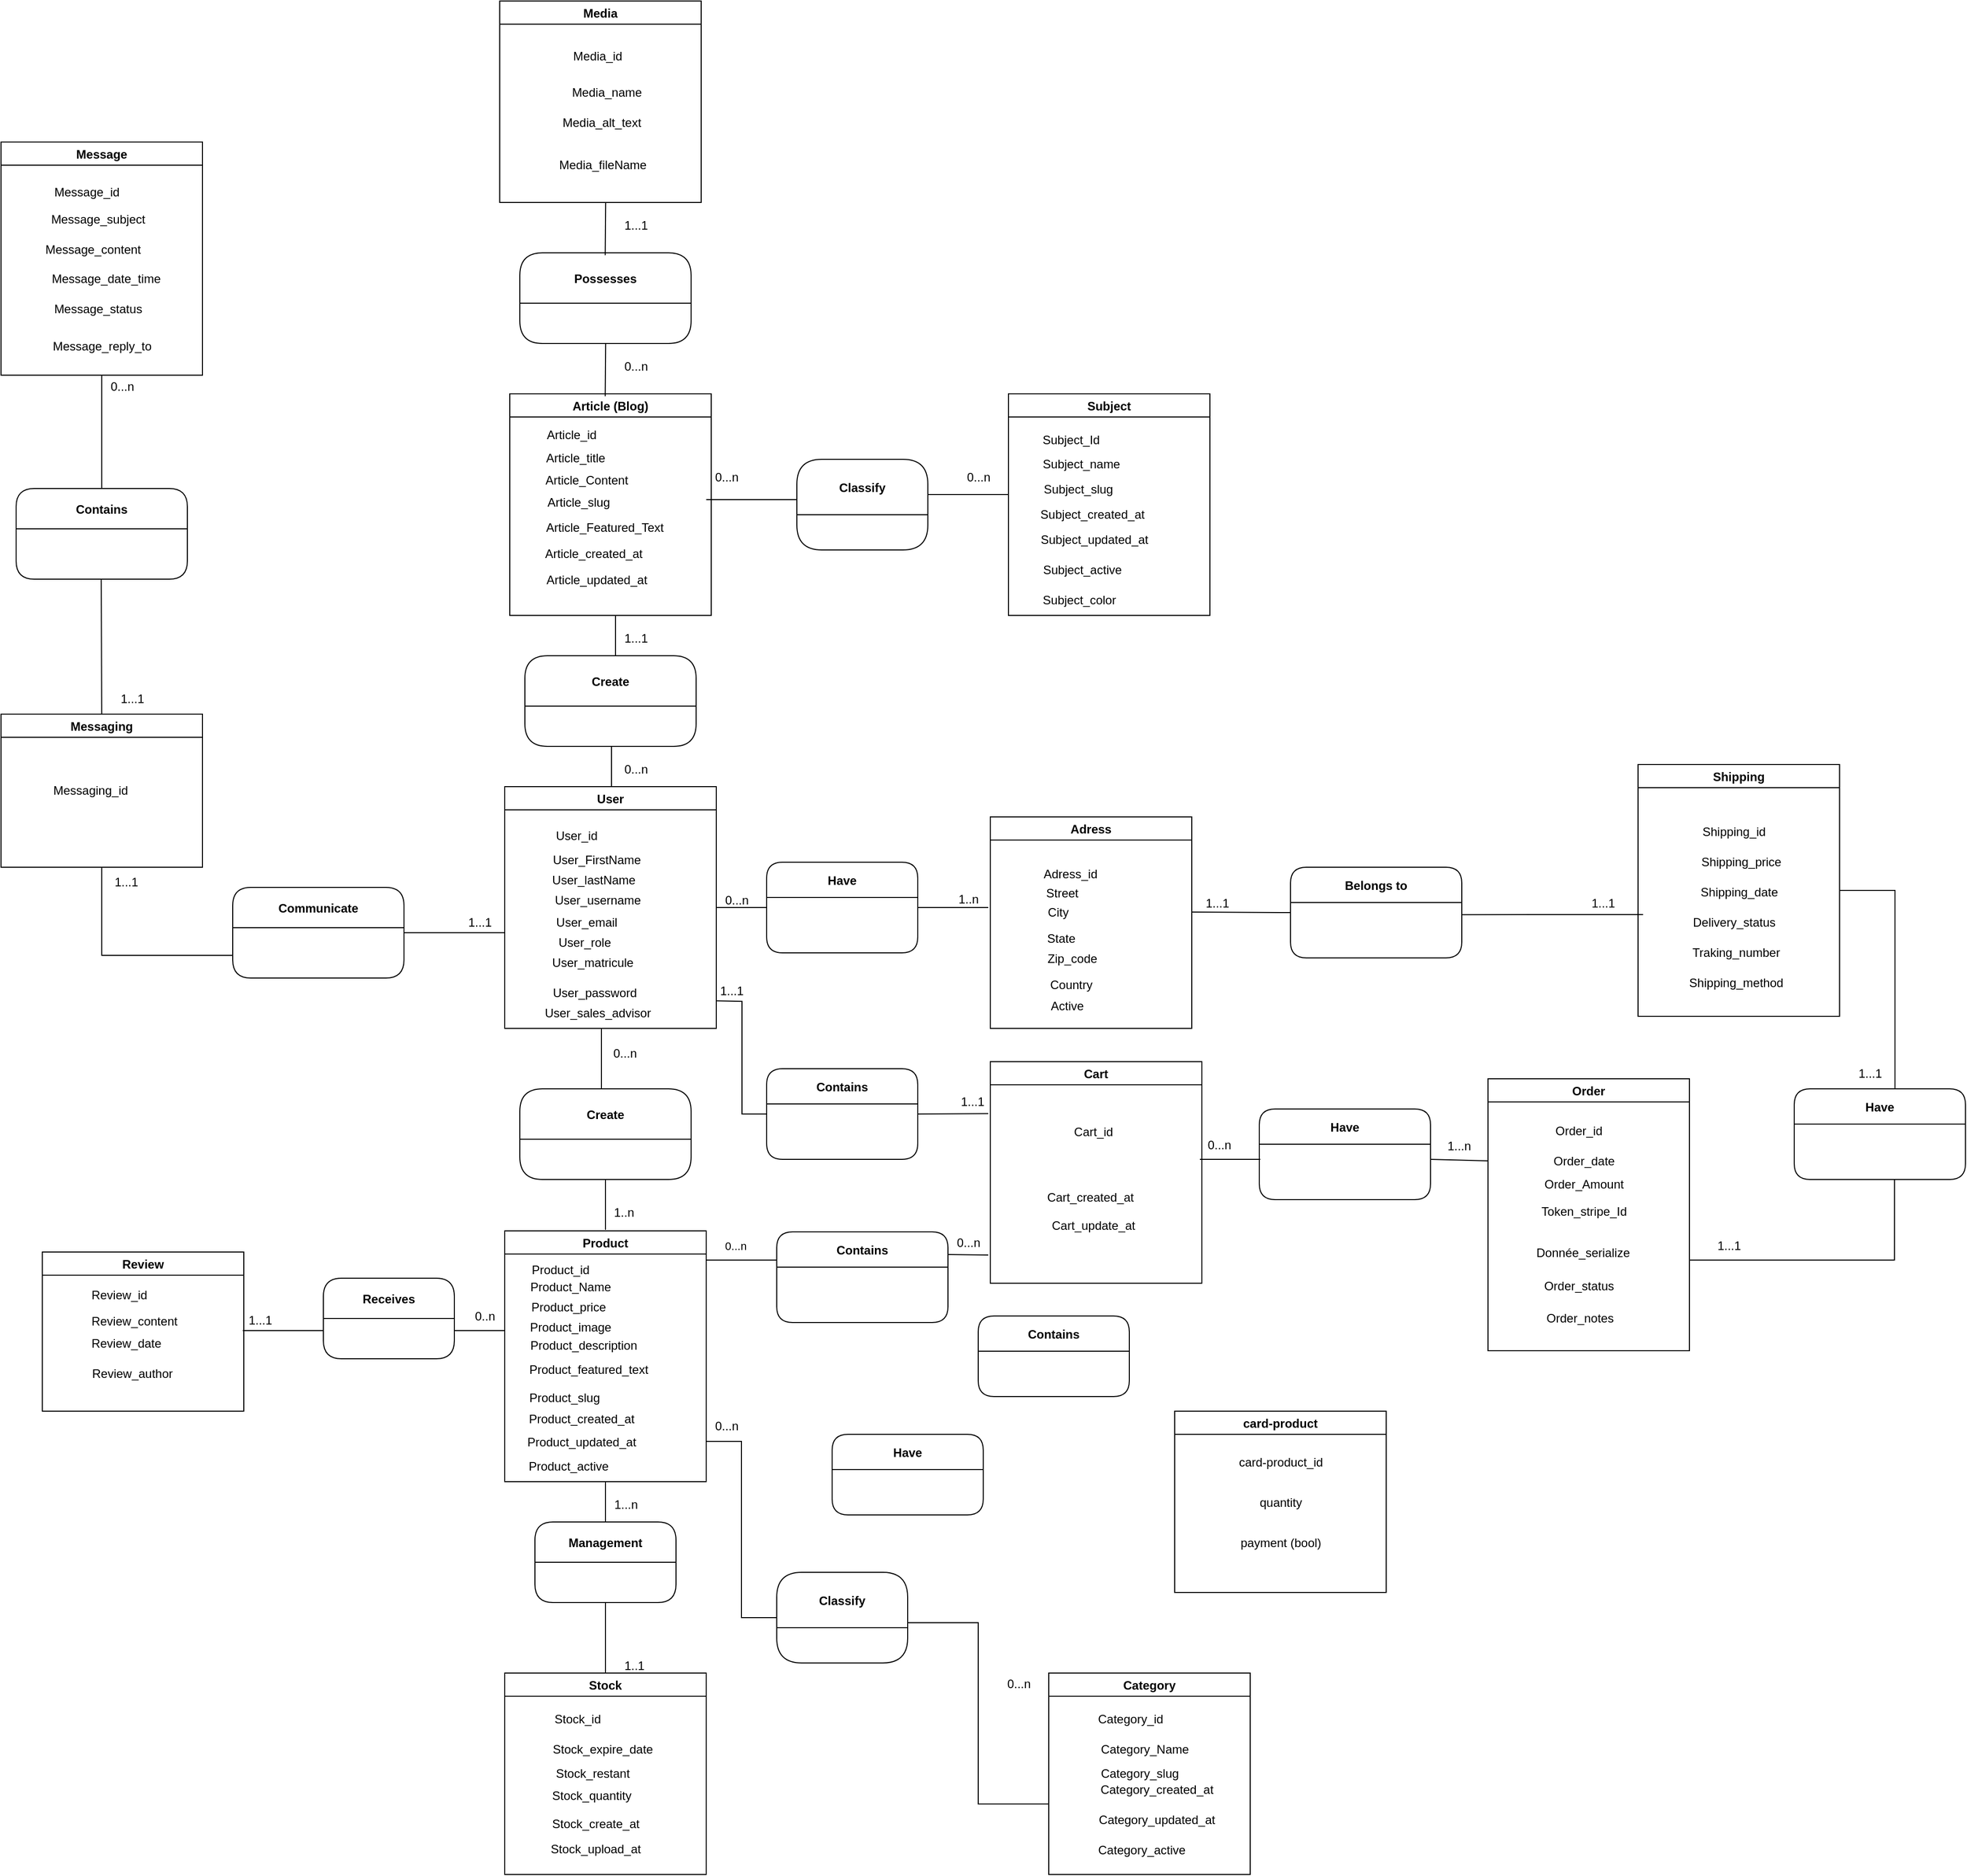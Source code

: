 <mxfile version="24.2.1" type="github">
  <diagram id="-cj11i8ElzjxEUUUS1FS" name="Page-1">
    <mxGraphModel dx="2250" dy="2009" grid="1" gridSize="10" guides="1" tooltips="1" connect="1" arrows="1" fold="1" page="1" pageScale="1" pageWidth="850" pageHeight="1100" math="0" shadow="0">
      <root>
        <mxCell id="0" />
        <mxCell id="1" parent="0" />
        <mxCell id="e08KyJqX-MXGUBv71Hv4-2" value="Product" style="swimlane;" parent="1" vertex="1">
          <mxGeometry x="100" y="161" width="200" height="249" as="geometry" />
        </mxCell>
        <mxCell id="e08KyJqX-MXGUBv71Hv4-11" value="Product_id" style="text;html=1;align=center;verticalAlign=middle;resizable=0;points=[];autosize=1;strokeColor=none;fillColor=none;" parent="e08KyJqX-MXGUBv71Hv4-2" vertex="1">
          <mxGeometry x="15" y="24" width="80" height="30" as="geometry" />
        </mxCell>
        <mxCell id="e08KyJqX-MXGUBv71Hv4-12" value="Product_Name" style="text;html=1;align=center;verticalAlign=middle;resizable=0;points=[];autosize=1;strokeColor=none;fillColor=none;" parent="e08KyJqX-MXGUBv71Hv4-2" vertex="1">
          <mxGeometry x="15" y="41" width="100" height="30" as="geometry" />
        </mxCell>
        <mxCell id="e08KyJqX-MXGUBv71Hv4-13" value="Product_slug" style="text;html=1;align=center;verticalAlign=middle;resizable=0;points=[];autosize=1;strokeColor=none;fillColor=none;" parent="e08KyJqX-MXGUBv71Hv4-2" vertex="1">
          <mxGeometry x="14" y="151" width="90" height="30" as="geometry" />
        </mxCell>
        <mxCell id="e08KyJqX-MXGUBv71Hv4-15" value="Product_description" style="text;html=1;align=center;verticalAlign=middle;resizable=0;points=[];autosize=1;strokeColor=none;fillColor=none;" parent="e08KyJqX-MXGUBv71Hv4-2" vertex="1">
          <mxGeometry x="13" y="99" width="130" height="30" as="geometry" />
        </mxCell>
        <mxCell id="cWcVKITDj5nMCINKGUTs-30" value="Product_active" style="text;html=1;align=center;verticalAlign=middle;resizable=0;points=[];autosize=1;strokeColor=none;fillColor=none;" parent="e08KyJqX-MXGUBv71Hv4-2" vertex="1">
          <mxGeometry x="13" y="219" width="100" height="30" as="geometry" />
        </mxCell>
        <mxCell id="cWcVKITDj5nMCINKGUTs-28" value="Product_image" style="text;html=1;align=center;verticalAlign=middle;resizable=0;points=[];autosize=1;strokeColor=none;fillColor=none;" parent="e08KyJqX-MXGUBv71Hv4-2" vertex="1">
          <mxGeometry x="15" y="81" width="100" height="30" as="geometry" />
        </mxCell>
        <mxCell id="e08KyJqX-MXGUBv71Hv4-3" value="Category" style="swimlane;" parent="1" vertex="1">
          <mxGeometry x="640" y="600" width="200" height="200" as="geometry">
            <mxRectangle x="600" y="160" width="80" height="23" as="alternateBounds" />
          </mxGeometry>
        </mxCell>
        <mxCell id="e08KyJqX-MXGUBv71Hv4-8" value="Category_id" style="text;html=1;align=left;verticalAlign=middle;resizable=0;points=[];autosize=1;strokeColor=none;fillColor=none;" parent="e08KyJqX-MXGUBv71Hv4-3" vertex="1">
          <mxGeometry x="47" y="31" width="90" height="30" as="geometry" />
        </mxCell>
        <mxCell id="e08KyJqX-MXGUBv71Hv4-10" value="Category_Name" style="text;html=1;align=center;verticalAlign=middle;resizable=0;points=[];autosize=1;strokeColor=none;fillColor=none;" parent="e08KyJqX-MXGUBv71Hv4-3" vertex="1">
          <mxGeometry x="40" y="61" width="110" height="30" as="geometry" />
        </mxCell>
        <mxCell id="cWcVKITDj5nMCINKGUTs-20" value="Category_active" style="text;html=1;align=center;verticalAlign=middle;resizable=0;points=[];autosize=1;strokeColor=none;fillColor=none;" parent="e08KyJqX-MXGUBv71Hv4-3" vertex="1">
          <mxGeometry x="37" y="161" width="110" height="30" as="geometry" />
        </mxCell>
        <mxCell id="e08KyJqX-MXGUBv71Hv4-21" value="Category_slug" style="text;html=1;align=center;verticalAlign=middle;resizable=0;points=[];autosize=1;strokeColor=none;fillColor=none;" parent="e08KyJqX-MXGUBv71Hv4-3" vertex="1">
          <mxGeometry x="40" y="85" width="100" height="30" as="geometry" />
        </mxCell>
        <mxCell id="cWcVKITDj5nMCINKGUTs-19" value="Category_updated_at" style="text;html=1;align=center;verticalAlign=middle;resizable=0;points=[];autosize=1;strokeColor=none;fillColor=none;" parent="e08KyJqX-MXGUBv71Hv4-3" vertex="1">
          <mxGeometry x="37" y="131" width="140" height="30" as="geometry" />
        </mxCell>
        <mxCell id="e08KyJqX-MXGUBv71Hv4-19" value="Category_created_at" style="text;html=1;align=center;verticalAlign=middle;resizable=0;points=[];autosize=1;strokeColor=none;fillColor=none;" parent="e08KyJqX-MXGUBv71Hv4-3" vertex="1">
          <mxGeometry x="37" y="101" width="140" height="30" as="geometry" />
        </mxCell>
        <mxCell id="e08KyJqX-MXGUBv71Hv4-4" value="Classify" style="swimlane;gradientColor=none;rounded=1;startSize=55;" parent="1" vertex="1">
          <mxGeometry x="370" y="500" width="130" height="90" as="geometry" />
        </mxCell>
        <mxCell id="e08KyJqX-MXGUBv71Hv4-5" value="" style="endArrow=none;html=1;rounded=0;exitX=1;exitY=0.5;exitDx=0;exitDy=0;edgeStyle=orthogonalEdgeStyle;" parent="1" edge="1">
          <mxGeometry width="50" height="50" relative="1" as="geometry">
            <mxPoint x="500" y="550" as="sourcePoint" />
            <mxPoint x="640" y="740" as="targetPoint" />
            <Array as="points">
              <mxPoint x="570" y="550" />
              <mxPoint x="570" y="730" />
              <mxPoint x="640" y="730" />
            </Array>
          </mxGeometry>
        </mxCell>
        <mxCell id="e08KyJqX-MXGUBv71Hv4-14" value="" style="endArrow=none;html=1;rounded=0;entryX=0;entryY=0.5;entryDx=0;entryDy=0;edgeStyle=orthogonalEdgeStyle;" parent="1" target="e08KyJqX-MXGUBv71Hv4-4" edge="1">
          <mxGeometry width="50" height="50" relative="1" as="geometry">
            <mxPoint x="300" y="260" as="sourcePoint" />
            <mxPoint x="380" y="250" as="targetPoint" />
            <Array as="points">
              <mxPoint x="300" y="370" />
              <mxPoint x="335" y="370" />
              <mxPoint x="335" y="545" />
            </Array>
          </mxGeometry>
        </mxCell>
        <mxCell id="e08KyJqX-MXGUBv71Hv4-20" value="Product_created_at" style="text;html=1;align=center;verticalAlign=middle;resizable=0;points=[];autosize=1;strokeColor=none;fillColor=none;" parent="1" vertex="1">
          <mxGeometry x="111" y="333" width="130" height="30" as="geometry" />
        </mxCell>
        <mxCell id="e08KyJqX-MXGUBv71Hv4-22" value="Stock" style="swimlane;rounded=0;gradientColor=none;" parent="1" vertex="1">
          <mxGeometry x="100" y="600" width="200" height="200" as="geometry" />
        </mxCell>
        <mxCell id="e08KyJqX-MXGUBv71Hv4-33" value="Stock_quantity" style="text;html=1;align=center;verticalAlign=middle;resizable=0;points=[];autosize=1;strokeColor=none;fillColor=none;" parent="e08KyJqX-MXGUBv71Hv4-22" vertex="1">
          <mxGeometry x="36" y="107" width="100" height="30" as="geometry" />
        </mxCell>
        <mxCell id="e08KyJqX-MXGUBv71Hv4-34" value="Stock_expire_date" style="text;html=1;align=center;verticalAlign=middle;resizable=0;points=[];autosize=1;strokeColor=none;fillColor=none;" parent="e08KyJqX-MXGUBv71Hv4-22" vertex="1">
          <mxGeometry x="37" y="61" width="120" height="30" as="geometry" />
        </mxCell>
        <mxCell id="e08KyJqX-MXGUBv71Hv4-31" value="Stock_upload_at" style="text;html=1;align=center;verticalAlign=middle;resizable=0;points=[];autosize=1;strokeColor=none;fillColor=none;" parent="e08KyJqX-MXGUBv71Hv4-22" vertex="1">
          <mxGeometry x="35" y="160" width="110" height="30" as="geometry" />
        </mxCell>
        <mxCell id="e08KyJqX-MXGUBv71Hv4-30" value="Stock_id" style="text;html=1;align=center;verticalAlign=middle;resizable=0;points=[];autosize=1;strokeColor=none;fillColor=none;" parent="e08KyJqX-MXGUBv71Hv4-22" vertex="1">
          <mxGeometry x="37" y="31" width="70" height="30" as="geometry" />
        </mxCell>
        <mxCell id="e08KyJqX-MXGUBv71Hv4-23" value="" style="endArrow=none;html=1;rounded=0;entryX=0.5;entryY=1;entryDx=0;entryDy=0;" parent="1" target="e08KyJqX-MXGUBv71Hv4-2" edge="1">
          <mxGeometry width="50" height="50" relative="1" as="geometry">
            <mxPoint x="200" y="450" as="sourcePoint" />
            <mxPoint x="190" y="360" as="targetPoint" />
          </mxGeometry>
        </mxCell>
        <mxCell id="e08KyJqX-MXGUBv71Hv4-24" value="User" style="swimlane;rounded=0;gradientColor=none;" parent="1" vertex="1">
          <mxGeometry x="100" y="-280" width="210" height="240" as="geometry" />
        </mxCell>
        <mxCell id="e08KyJqX-MXGUBv71Hv4-28" value="User_email" style="text;html=1;align=center;verticalAlign=middle;resizable=0;points=[];autosize=1;strokeColor=none;fillColor=none;" parent="e08KyJqX-MXGUBv71Hv4-24" vertex="1">
          <mxGeometry x="41" y="120" width="80" height="30" as="geometry" />
        </mxCell>
        <mxCell id="e08KyJqX-MXGUBv71Hv4-29" value="User_role" style="text;html=1;align=center;verticalAlign=middle;resizable=0;points=[];autosize=1;strokeColor=none;fillColor=none;" parent="e08KyJqX-MXGUBv71Hv4-24" vertex="1">
          <mxGeometry x="39" y="140" width="80" height="30" as="geometry" />
        </mxCell>
        <mxCell id="e08KyJqX-MXGUBv71Hv4-27" value="User_FirstName" style="text;html=1;align=center;verticalAlign=middle;resizable=0;points=[];autosize=1;strokeColor=none;fillColor=none;" parent="e08KyJqX-MXGUBv71Hv4-24" vertex="1">
          <mxGeometry x="36" y="58" width="110" height="30" as="geometry" />
        </mxCell>
        <mxCell id="e08KyJqX-MXGUBv71Hv4-26" value="User_id" style="text;html=1;align=center;verticalAlign=middle;resizable=0;points=[];autosize=1;strokeColor=none;fillColor=none;" parent="e08KyJqX-MXGUBv71Hv4-24" vertex="1">
          <mxGeometry x="41" y="34" width="60" height="30" as="geometry" />
        </mxCell>
        <mxCell id="cWcVKITDj5nMCINKGUTs-21" value="User_matricule" style="text;html=1;align=center;verticalAlign=middle;resizable=0;points=[];autosize=1;strokeColor=none;fillColor=none;" parent="e08KyJqX-MXGUBv71Hv4-24" vertex="1">
          <mxGeometry x="37" y="160" width="100" height="30" as="geometry" />
        </mxCell>
        <mxCell id="cWcVKITDj5nMCINKGUTs-22" value="User_username" style="text;html=1;align=center;verticalAlign=middle;resizable=0;points=[];autosize=1;strokeColor=none;fillColor=none;" parent="e08KyJqX-MXGUBv71Hv4-24" vertex="1">
          <mxGeometry x="37" y="98" width="110" height="30" as="geometry" />
        </mxCell>
        <mxCell id="cWcVKITDj5nMCINKGUTs-26" value="User_sales_advisor" style="text;html=1;align=center;verticalAlign=middle;resizable=0;points=[];autosize=1;strokeColor=none;fillColor=none;" parent="e08KyJqX-MXGUBv71Hv4-24" vertex="1">
          <mxGeometry x="27" y="210" width="130" height="30" as="geometry" />
        </mxCell>
        <mxCell id="cWcVKITDj5nMCINKGUTs-25" value="User_password" style="text;html=1;align=center;verticalAlign=middle;resizable=0;points=[];autosize=1;strokeColor=none;fillColor=none;" parent="e08KyJqX-MXGUBv71Hv4-24" vertex="1">
          <mxGeometry x="34" y="190" width="110" height="30" as="geometry" />
        </mxCell>
        <mxCell id="GM8AkQ-hyVVTdRa5YC7t-1" value="User_lastName" style="text;html=1;align=center;verticalAlign=middle;resizable=0;points=[];autosize=1;strokeColor=none;fillColor=none;" parent="e08KyJqX-MXGUBv71Hv4-24" vertex="1">
          <mxGeometry x="33" y="78" width="110" height="30" as="geometry" />
        </mxCell>
        <mxCell id="e08KyJqX-MXGUBv71Hv4-25" value="" style="endArrow=none;html=1;rounded=0;" parent="1" edge="1">
          <mxGeometry width="50" height="50" relative="1" as="geometry">
            <mxPoint x="200" y="160" as="sourcePoint" />
            <mxPoint x="200" y="110" as="targetPoint" />
          </mxGeometry>
        </mxCell>
        <mxCell id="e08KyJqX-MXGUBv71Hv4-32" value="Product_updated_at" style="text;html=1;align=center;verticalAlign=middle;resizable=0;points=[];autosize=1;strokeColor=none;fillColor=none;" parent="1" vertex="1">
          <mxGeometry x="111" y="356" width="130" height="30" as="geometry" />
        </mxCell>
        <mxCell id="e08KyJqX-MXGUBv71Hv4-35" value="Create" style="swimlane;gradientColor=none;rounded=1;startSize=50;" parent="1" vertex="1">
          <mxGeometry x="115" y="20" width="170" height="90" as="geometry" />
        </mxCell>
        <mxCell id="e08KyJqX-MXGUBv71Hv4-36" value="" style="endArrow=none;html=1;rounded=0;" parent="1" edge="1">
          <mxGeometry width="50" height="50" relative="1" as="geometry">
            <mxPoint x="196" y="20" as="sourcePoint" />
            <mxPoint x="196" y="-40" as="targetPoint" />
          </mxGeometry>
        </mxCell>
        <mxCell id="e08KyJqX-MXGUBv71Hv4-37" value="Cart" style="swimlane;rounded=0;gradientColor=none;" parent="1" vertex="1">
          <mxGeometry x="582" y="-7" width="210" height="220" as="geometry" />
        </mxCell>
        <mxCell id="e08KyJqX-MXGUBv71Hv4-41" value="Cart_id" style="text;html=1;align=center;verticalAlign=middle;resizable=0;points=[];autosize=1;strokeColor=none;fillColor=none;" parent="e08KyJqX-MXGUBv71Hv4-37" vertex="1">
          <mxGeometry x="72" y="55" width="60" height="30" as="geometry" />
        </mxCell>
        <mxCell id="cWcVKITDj5nMCINKGUTs-109" value="Cart_created_at" style="text;html=1;align=center;verticalAlign=middle;resizable=0;points=[];autosize=1;strokeColor=none;fillColor=none;" parent="e08KyJqX-MXGUBv71Hv4-37" vertex="1">
          <mxGeometry x="44" y="120" width="110" height="30" as="geometry" />
        </mxCell>
        <mxCell id="cWcVKITDj5nMCINKGUTs-110" value="Cart_update_at" style="text;html=1;align=center;verticalAlign=middle;resizable=0;points=[];autosize=1;strokeColor=none;fillColor=none;" parent="e08KyJqX-MXGUBv71Hv4-37" vertex="1">
          <mxGeometry x="47" y="148" width="110" height="30" as="geometry" />
        </mxCell>
        <mxCell id="e08KyJqX-MXGUBv71Hv4-42" value="Have" style="swimlane;gradientColor=none;rounded=1;startSize=35;" parent="1" vertex="1">
          <mxGeometry x="360" y="-205" width="150" height="90" as="geometry" />
        </mxCell>
        <mxCell id="cWcVKITDj5nMCINKGUTs-5" value="Article (Blog)" style="swimlane;" parent="1" vertex="1">
          <mxGeometry x="105" y="-670" width="200" height="220" as="geometry" />
        </mxCell>
        <mxCell id="cWcVKITDj5nMCINKGUTs-6" value="Article_id" style="text;html=1;align=center;verticalAlign=middle;resizable=0;points=[];autosize=1;strokeColor=none;fillColor=none;" parent="cWcVKITDj5nMCINKGUTs-5" vertex="1">
          <mxGeometry x="26" y="26" width="70" height="30" as="geometry" />
        </mxCell>
        <mxCell id="cWcVKITDj5nMCINKGUTs-7" value="Article_title" style="text;html=1;align=center;verticalAlign=middle;resizable=0;points=[];autosize=1;strokeColor=none;fillColor=none;" parent="cWcVKITDj5nMCINKGUTs-5" vertex="1">
          <mxGeometry x="25" y="49" width="80" height="30" as="geometry" />
        </mxCell>
        <mxCell id="cWcVKITDj5nMCINKGUTs-8" value="Article_slug" style="text;html=1;align=center;verticalAlign=middle;resizable=0;points=[];autosize=1;strokeColor=none;fillColor=none;" parent="cWcVKITDj5nMCINKGUTs-5" vertex="1">
          <mxGeometry x="23" y="93" width="90" height="30" as="geometry" />
        </mxCell>
        <mxCell id="cWcVKITDj5nMCINKGUTs-18" value="Article_Featured_Text" style="text;html=1;align=center;verticalAlign=middle;resizable=0;points=[];autosize=1;strokeColor=none;fillColor=none;" parent="cWcVKITDj5nMCINKGUTs-5" vertex="1">
          <mxGeometry x="24" y="118" width="140" height="30" as="geometry" />
        </mxCell>
        <mxCell id="cWcVKITDj5nMCINKGUTs-48" value="" style="endArrow=none;html=1;rounded=0;" parent="cWcVKITDj5nMCINKGUTs-5" edge="1">
          <mxGeometry width="50" height="50" relative="1" as="geometry">
            <mxPoint x="105" y="260" as="sourcePoint" />
            <mxPoint x="105" y="220" as="targetPoint" />
          </mxGeometry>
        </mxCell>
        <mxCell id="cWcVKITDj5nMCINKGUTs-15" value="Article_created_at" style="text;html=1;align=center;verticalAlign=middle;resizable=0;points=[];autosize=1;strokeColor=none;fillColor=none;" parent="cWcVKITDj5nMCINKGUTs-5" vertex="1">
          <mxGeometry x="23" y="144" width="120" height="30" as="geometry" />
        </mxCell>
        <mxCell id="cWcVKITDj5nMCINKGUTs-16" value="Article_updated_at" style="text;html=1;align=center;verticalAlign=middle;resizable=0;points=[];autosize=1;strokeColor=none;fillColor=none;" parent="cWcVKITDj5nMCINKGUTs-5" vertex="1">
          <mxGeometry x="26" y="170" width="120" height="30" as="geometry" />
        </mxCell>
        <mxCell id="cWcVKITDj5nMCINKGUTs-17" value="Article_Content" style="text;html=1;align=center;verticalAlign=middle;resizable=0;points=[];autosize=1;strokeColor=none;fillColor=none;" parent="cWcVKITDj5nMCINKGUTs-5" vertex="1">
          <mxGeometry x="21" y="71" width="110" height="30" as="geometry" />
        </mxCell>
        <mxCell id="cWcVKITDj5nMCINKGUTs-10" value="Subject" style="swimlane;" parent="1" vertex="1">
          <mxGeometry x="600" y="-670" width="200" height="220" as="geometry">
            <mxRectangle x="600" y="160" width="80" height="23" as="alternateBounds" />
          </mxGeometry>
        </mxCell>
        <mxCell id="cWcVKITDj5nMCINKGUTs-11" value="Subject_Id" style="text;html=1;align=left;verticalAlign=middle;resizable=0;points=[];autosize=1;strokeColor=none;fillColor=none;" parent="cWcVKITDj5nMCINKGUTs-10" vertex="1">
          <mxGeometry x="32" y="31" width="80" height="30" as="geometry" />
        </mxCell>
        <mxCell id="cWcVKITDj5nMCINKGUTs-12" value="Subject_name" style="text;html=1;align=center;verticalAlign=middle;resizable=0;points=[];autosize=1;strokeColor=none;fillColor=none;" parent="cWcVKITDj5nMCINKGUTs-10" vertex="1">
          <mxGeometry x="22" y="55" width="100" height="30" as="geometry" />
        </mxCell>
        <mxCell id="cWcVKITDj5nMCINKGUTs-13" value="Subject_slug" style="text;html=1;align=center;verticalAlign=middle;resizable=0;points=[];autosize=1;strokeColor=none;fillColor=none;" parent="cWcVKITDj5nMCINKGUTs-10" vertex="1">
          <mxGeometry x="24" y="80" width="90" height="30" as="geometry" />
        </mxCell>
        <mxCell id="cWcVKITDj5nMCINKGUTs-14" value="Subject_created_at" style="text;html=1;align=center;verticalAlign=middle;resizable=0;points=[];autosize=1;strokeColor=none;fillColor=none;" parent="cWcVKITDj5nMCINKGUTs-10" vertex="1">
          <mxGeometry x="18" y="105" width="130" height="30" as="geometry" />
        </mxCell>
        <mxCell id="cWcVKITDj5nMCINKGUTs-36" value="Subject_updated_at" style="text;html=1;align=center;verticalAlign=middle;resizable=0;points=[];autosize=1;strokeColor=none;fillColor=none;" parent="cWcVKITDj5nMCINKGUTs-10" vertex="1">
          <mxGeometry x="20" y="130" width="130" height="30" as="geometry" />
        </mxCell>
        <mxCell id="cWcVKITDj5nMCINKGUTs-38" value="Subject_active" style="text;html=1;align=center;verticalAlign=middle;resizable=0;points=[];autosize=1;strokeColor=none;fillColor=none;" parent="cWcVKITDj5nMCINKGUTs-10" vertex="1">
          <mxGeometry x="23" y="160" width="100" height="30" as="geometry" />
        </mxCell>
        <mxCell id="cWcVKITDj5nMCINKGUTs-39" value="Subject_color" style="text;html=1;align=center;verticalAlign=middle;resizable=0;points=[];autosize=1;strokeColor=none;fillColor=none;" parent="cWcVKITDj5nMCINKGUTs-10" vertex="1">
          <mxGeometry x="20" y="190" width="100" height="30" as="geometry" />
        </mxCell>
        <mxCell id="cWcVKITDj5nMCINKGUTs-27" value="Product_price" style="text;html=1;align=center;verticalAlign=middle;resizable=0;points=[];autosize=1;strokeColor=none;fillColor=none;" parent="1" vertex="1">
          <mxGeometry x="113" y="222" width="100" height="30" as="geometry" />
        </mxCell>
        <mxCell id="cWcVKITDj5nMCINKGUTs-29" value="Product_featured_text" style="text;html=1;align=center;verticalAlign=middle;resizable=0;points=[];autosize=1;strokeColor=none;fillColor=none;" parent="1" vertex="1">
          <mxGeometry x="113" y="284" width="140" height="30" as="geometry" />
        </mxCell>
        <mxCell id="cWcVKITDj5nMCINKGUTs-31" value="Media" style="swimlane;" parent="1" vertex="1">
          <mxGeometry x="95" y="-1060" width="200" height="200" as="geometry">
            <mxRectangle x="600" y="160" width="80" height="23" as="alternateBounds" />
          </mxGeometry>
        </mxCell>
        <mxCell id="cWcVKITDj5nMCINKGUTs-32" value="Media_id" style="text;html=1;align=left;verticalAlign=middle;resizable=0;points=[];autosize=1;strokeColor=none;fillColor=none;" parent="cWcVKITDj5nMCINKGUTs-31" vertex="1">
          <mxGeometry x="71" y="40" width="70" height="30" as="geometry" />
        </mxCell>
        <mxCell id="cWcVKITDj5nMCINKGUTs-34" value="Media_name" style="text;html=1;align=center;verticalAlign=middle;resizable=0;points=[];autosize=1;strokeColor=none;fillColor=none;" parent="cWcVKITDj5nMCINKGUTs-31" vertex="1">
          <mxGeometry x="61" y="76" width="90" height="30" as="geometry" />
        </mxCell>
        <mxCell id="cWcVKITDj5nMCINKGUTs-35" value="Media_alt_text" style="text;html=1;align=center;verticalAlign=middle;resizable=0;points=[];autosize=1;strokeColor=none;fillColor=none;" parent="cWcVKITDj5nMCINKGUTs-31" vertex="1">
          <mxGeometry x="51" y="106" width="100" height="30" as="geometry" />
        </mxCell>
        <mxCell id="cWcVKITDj5nMCINKGUTs-37" value="" style="endArrow=none;html=1;rounded=0;exitX=0.373;exitY=0.011;exitDx=0;exitDy=0;exitPerimeter=0;" parent="1" edge="1">
          <mxGeometry width="50" height="50" relative="1" as="geometry">
            <mxPoint x="199.76" y="-667.58" as="sourcePoint" />
            <mxPoint x="200.16" y="-720" as="targetPoint" />
          </mxGeometry>
        </mxCell>
        <mxCell id="cWcVKITDj5nMCINKGUTs-43" value="Create" style="swimlane;gradientColor=none;rounded=1;startSize=50;" parent="1" vertex="1">
          <mxGeometry x="120" y="-410" width="170" height="90" as="geometry" />
        </mxCell>
        <mxCell id="cWcVKITDj5nMCINKGUTs-44" value="" style="endArrow=none;html=1;rounded=0;" parent="1" edge="1">
          <mxGeometry width="50" height="50" relative="1" as="geometry">
            <mxPoint x="206" y="-280" as="sourcePoint" />
            <mxPoint x="206" y="-320" as="targetPoint" />
          </mxGeometry>
        </mxCell>
        <mxCell id="cWcVKITDj5nMCINKGUTs-49" value="Message" style="swimlane;" parent="1" vertex="1">
          <mxGeometry x="-400" y="-920" width="200" height="231.5" as="geometry">
            <mxRectangle x="600" y="160" width="80" height="23" as="alternateBounds" />
          </mxGeometry>
        </mxCell>
        <mxCell id="cWcVKITDj5nMCINKGUTs-50" value="Message_id" style="text;html=1;align=left;verticalAlign=middle;resizable=0;points=[];autosize=1;strokeColor=none;fillColor=none;" parent="cWcVKITDj5nMCINKGUTs-49" vertex="1">
          <mxGeometry x="51" y="35" width="90" height="30" as="geometry" />
        </mxCell>
        <mxCell id="cWcVKITDj5nMCINKGUTs-51" value="Message_content" style="text;html=1;align=center;verticalAlign=middle;resizable=0;points=[];autosize=1;strokeColor=none;fillColor=none;" parent="cWcVKITDj5nMCINKGUTs-49" vertex="1">
          <mxGeometry x="31" y="92" width="120" height="30" as="geometry" />
        </mxCell>
        <mxCell id="cWcVKITDj5nMCINKGUTs-54" value="Message_date_time" style="text;html=1;align=center;verticalAlign=middle;resizable=0;points=[];autosize=1;strokeColor=none;fillColor=none;" parent="cWcVKITDj5nMCINKGUTs-49" vertex="1">
          <mxGeometry x="39" y="121" width="130" height="30" as="geometry" />
        </mxCell>
        <mxCell id="SYHjM8zbhqW6Ne8FUcie-21" value="Message_status" style="text;html=1;align=center;verticalAlign=middle;resizable=0;points=[];autosize=1;strokeColor=none;fillColor=none;" parent="cWcVKITDj5nMCINKGUTs-49" vertex="1">
          <mxGeometry x="41" y="151" width="110" height="30" as="geometry" />
        </mxCell>
        <mxCell id="cWcVKITDj5nMCINKGUTs-52" value="Message_subject" style="text;html=1;align=center;verticalAlign=middle;resizable=0;points=[];autosize=1;strokeColor=none;fillColor=none;" parent="cWcVKITDj5nMCINKGUTs-49" vertex="1">
          <mxGeometry x="36" y="62" width="120" height="30" as="geometry" />
        </mxCell>
        <mxCell id="cWcVKITDj5nMCINKGUTs-55" value="Messaging" style="swimlane;" parent="1" vertex="1">
          <mxGeometry x="-400" y="-352" width="200" height="152" as="geometry">
            <mxRectangle x="600" y="160" width="80" height="23" as="alternateBounds" />
          </mxGeometry>
        </mxCell>
        <mxCell id="cWcVKITDj5nMCINKGUTs-56" value="Messaging_id" style="text;html=1;align=left;verticalAlign=middle;resizable=0;points=[];autosize=1;strokeColor=none;fillColor=none;" parent="cWcVKITDj5nMCINKGUTs-55" vertex="1">
          <mxGeometry x="50" y="61" width="100" height="30" as="geometry" />
        </mxCell>
        <mxCell id="cWcVKITDj5nMCINKGUTs-63" value="Communicate" style="swimlane;gradientColor=none;rounded=1;startSize=40;" parent="1" vertex="1">
          <mxGeometry x="-170" y="-180" width="170" height="90" as="geometry" />
        </mxCell>
        <mxCell id="cWcVKITDj5nMCINKGUTs-64" value="" style="endArrow=none;html=1;rounded=0;entryX=0.5;entryY=1;entryDx=0;entryDy=0;" parent="1" target="cWcVKITDj5nMCINKGUTs-49" edge="1">
          <mxGeometry width="50" height="50" relative="1" as="geometry">
            <mxPoint x="-300" y="-570" as="sourcePoint" />
            <mxPoint x="290" y="-300" as="targetPoint" />
          </mxGeometry>
        </mxCell>
        <mxCell id="cWcVKITDj5nMCINKGUTs-65" value="" style="endArrow=none;html=1;rounded=0;entryX=0.5;entryY=1;entryDx=0;entryDy=0;exitX=0;exitY=0.75;exitDx=0;exitDy=0;edgeStyle=orthogonalEdgeStyle;" parent="1" source="cWcVKITDj5nMCINKGUTs-63" target="cWcVKITDj5nMCINKGUTs-55" edge="1">
          <mxGeometry width="50" height="50" relative="1" as="geometry">
            <mxPoint x="-340" y="-112" as="sourcePoint" />
            <mxPoint x="-290" y="-162" as="targetPoint" />
          </mxGeometry>
        </mxCell>
        <mxCell id="cWcVKITDj5nMCINKGUTs-66" value="" style="endArrow=none;html=1;rounded=0;entryX=1;entryY=0.5;entryDx=0;entryDy=0;" parent="1" target="cWcVKITDj5nMCINKGUTs-63" edge="1">
          <mxGeometry width="50" height="50" relative="1" as="geometry">
            <mxPoint x="100" y="-135" as="sourcePoint" />
            <mxPoint x="290" y="-300" as="targetPoint" />
          </mxGeometry>
        </mxCell>
        <mxCell id="cWcVKITDj5nMCINKGUTs-67" value="" style="endArrow=none;html=1;rounded=0;entryX=0;entryY=0.5;entryDx=0;entryDy=0;" parent="1" target="e08KyJqX-MXGUBv71Hv4-42" edge="1">
          <mxGeometry width="50" height="50" relative="1" as="geometry">
            <mxPoint x="310" y="-160" as="sourcePoint" />
            <mxPoint x="290" y="-300" as="targetPoint" />
          </mxGeometry>
        </mxCell>
        <mxCell id="cWcVKITDj5nMCINKGUTs-68" value="" style="endArrow=none;html=1;rounded=0;exitX=1;exitY=0.5;exitDx=0;exitDy=0;" parent="1" source="e08KyJqX-MXGUBv71Hv4-42" edge="1">
          <mxGeometry width="50" height="50" relative="1" as="geometry">
            <mxPoint x="240" y="-250" as="sourcePoint" />
            <mxPoint x="580" y="-160" as="targetPoint" />
          </mxGeometry>
        </mxCell>
        <mxCell id="cWcVKITDj5nMCINKGUTs-69" value="Review" style="swimlane;" parent="1" vertex="1">
          <mxGeometry x="-359" y="182" width="200" height="158" as="geometry" />
        </mxCell>
        <mxCell id="cWcVKITDj5nMCINKGUTs-70" value="Review_id" style="text;html=1;align=center;verticalAlign=middle;resizable=0;points=[];autosize=1;strokeColor=none;fillColor=none;" parent="cWcVKITDj5nMCINKGUTs-69" vertex="1">
          <mxGeometry x="36" y="28" width="80" height="30" as="geometry" />
        </mxCell>
        <mxCell id="cWcVKITDj5nMCINKGUTs-71" value="Review_content" style="text;html=1;align=center;verticalAlign=middle;resizable=0;points=[];autosize=1;strokeColor=none;fillColor=none;" parent="cWcVKITDj5nMCINKGUTs-69" vertex="1">
          <mxGeometry x="36" y="54" width="110" height="30" as="geometry" />
        </mxCell>
        <mxCell id="cWcVKITDj5nMCINKGUTs-78" value="Management" style="swimlane;gradientColor=none;rounded=1;startSize=40;" parent="1" vertex="1">
          <mxGeometry x="130" y="450" width="140" height="80" as="geometry" />
        </mxCell>
        <mxCell id="cWcVKITDj5nMCINKGUTs-79" value="" style="endArrow=none;html=1;rounded=0;exitX=0.5;exitY=0;exitDx=0;exitDy=0;entryX=0.5;entryY=1;entryDx=0;entryDy=0;" parent="1" source="e08KyJqX-MXGUBv71Hv4-22" target="cWcVKITDj5nMCINKGUTs-78" edge="1">
          <mxGeometry width="50" height="50" relative="1" as="geometry">
            <mxPoint x="260" y="540" as="sourcePoint" />
            <mxPoint x="190" y="530" as="targetPoint" />
          </mxGeometry>
        </mxCell>
        <mxCell id="cWcVKITDj5nMCINKGUTs-81" value="Possesses " style="swimlane;gradientColor=none;rounded=1;startSize=50;" parent="1" vertex="1">
          <mxGeometry x="115" y="-810" width="170" height="90" as="geometry" />
        </mxCell>
        <mxCell id="cWcVKITDj5nMCINKGUTs-82" value="Receives" style="swimlane;gradientColor=none;rounded=1;startSize=40;" parent="1" vertex="1">
          <mxGeometry x="-80" y="208" width="130" height="80" as="geometry" />
        </mxCell>
        <mxCell id="cWcVKITDj5nMCINKGUTs-85" value="" style="endArrow=none;html=1;rounded=0;" parent="1" edge="1">
          <mxGeometry width="50" height="50" relative="1" as="geometry">
            <mxPoint x="50" y="260" as="sourcePoint" />
            <mxPoint x="100" y="260" as="targetPoint" />
          </mxGeometry>
        </mxCell>
        <mxCell id="cWcVKITDj5nMCINKGUTs-87" value="" style="endArrow=none;html=1;rounded=0;" parent="1" edge="1">
          <mxGeometry width="50" height="50" relative="1" as="geometry">
            <mxPoint x="-160" y="260" as="sourcePoint" />
            <mxPoint x="-80" y="260" as="targetPoint" />
          </mxGeometry>
        </mxCell>
        <mxCell id="cWcVKITDj5nMCINKGUTs-88" value="" style="endArrow=none;html=1;rounded=0;exitX=0.373;exitY=0.011;exitDx=0;exitDy=0;exitPerimeter=0;" parent="1" edge="1">
          <mxGeometry width="50" height="50" relative="1" as="geometry">
            <mxPoint x="199.76" y="-807.58" as="sourcePoint" />
            <mxPoint x="200.16" y="-860" as="targetPoint" />
          </mxGeometry>
        </mxCell>
        <mxCell id="cWcVKITDj5nMCINKGUTs-89" value="Classify" style="swimlane;gradientColor=none;rounded=1;startSize=55;" parent="1" vertex="1">
          <mxGeometry x="390" y="-605" width="130" height="90" as="geometry" />
        </mxCell>
        <mxCell id="cWcVKITDj5nMCINKGUTs-90" value="" style="endArrow=none;html=1;rounded=0;" parent="1" edge="1">
          <mxGeometry width="50" height="50" relative="1" as="geometry">
            <mxPoint x="300" y="-565" as="sourcePoint" />
            <mxPoint x="390" y="-565" as="targetPoint" />
          </mxGeometry>
        </mxCell>
        <mxCell id="cWcVKITDj5nMCINKGUTs-91" value="" style="endArrow=none;html=1;rounded=0;" parent="1" edge="1">
          <mxGeometry width="50" height="50" relative="1" as="geometry">
            <mxPoint x="520" y="-570" as="sourcePoint" />
            <mxPoint x="600" y="-570" as="targetPoint" />
          </mxGeometry>
        </mxCell>
        <mxCell id="cWcVKITDj5nMCINKGUTs-92" value="Contains" style="swimlane;gradientColor=none;rounded=1;startSize=40;" parent="1" vertex="1">
          <mxGeometry x="-385" y="-576" width="170" height="90" as="geometry" />
        </mxCell>
        <mxCell id="cWcVKITDj5nMCINKGUTs-93" value="" style="endArrow=none;html=1;rounded=0;entryX=0.5;entryY=1;entryDx=0;entryDy=0;exitX=0.5;exitY=0;exitDx=0;exitDy=0;" parent="1" source="cWcVKITDj5nMCINKGUTs-55" edge="1">
          <mxGeometry width="50" height="50" relative="1" as="geometry">
            <mxPoint x="-300.56" y="-368" as="sourcePoint" />
            <mxPoint x="-300.56" y="-486" as="targetPoint" />
          </mxGeometry>
        </mxCell>
        <mxCell id="cWcVKITDj5nMCINKGUTs-96" value="1..1&amp;nbsp;" style="text;html=1;align=center;verticalAlign=middle;resizable=0;points=[];autosize=1;strokeColor=none;fillColor=none;" parent="1" vertex="1">
          <mxGeometry x="205" y="578" width="50" height="30" as="geometry" />
        </mxCell>
        <mxCell id="cWcVKITDj5nMCINKGUTs-97" value="1...n" style="text;html=1;align=center;verticalAlign=middle;resizable=0;points=[];autosize=1;strokeColor=none;fillColor=none;" parent="1" vertex="1">
          <mxGeometry x="195" y="418" width="50" height="30" as="geometry" />
        </mxCell>
        <mxCell id="cWcVKITDj5nMCINKGUTs-98" value="0...n" style="text;html=1;align=center;verticalAlign=middle;resizable=0;points=[];autosize=1;strokeColor=none;fillColor=none;" parent="1" vertex="1">
          <mxGeometry x="295" y="340" width="50" height="30" as="geometry" />
        </mxCell>
        <mxCell id="cWcVKITDj5nMCINKGUTs-99" value="0...n" style="text;html=1;align=center;verticalAlign=middle;resizable=0;points=[];autosize=1;strokeColor=none;fillColor=none;" parent="1" vertex="1">
          <mxGeometry x="585" y="596" width="50" height="30" as="geometry" />
        </mxCell>
        <mxCell id="cWcVKITDj5nMCINKGUTs-100" value="0...n" style="text;html=1;align=center;verticalAlign=middle;resizable=0;points=[];autosize=1;strokeColor=none;fillColor=none;" parent="1" vertex="1">
          <mxGeometry x="305" y="-182" width="50" height="30" as="geometry" />
        </mxCell>
        <mxCell id="cWcVKITDj5nMCINKGUTs-101" value="1..n" style="text;html=1;align=center;verticalAlign=middle;resizable=0;points=[];autosize=1;strokeColor=none;fillColor=none;" parent="1" vertex="1">
          <mxGeometry x="540" y="-183" width="40" height="30" as="geometry" />
        </mxCell>
        <mxCell id="cWcVKITDj5nMCINKGUTs-102" value="1...1" style="text;html=1;align=center;verticalAlign=middle;resizable=0;points=[];autosize=1;strokeColor=none;fillColor=none;" parent="1" vertex="1">
          <mxGeometry x="205" y="-852" width="50" height="30" as="geometry" />
        </mxCell>
        <mxCell id="cWcVKITDj5nMCINKGUTs-103" value="0...n" style="text;html=1;align=center;verticalAlign=middle;resizable=0;points=[];autosize=1;strokeColor=none;fillColor=none;" parent="1" vertex="1">
          <mxGeometry x="205" y="-712" width="50" height="30" as="geometry" />
        </mxCell>
        <mxCell id="cWcVKITDj5nMCINKGUTs-104" value="0...n" style="text;html=1;align=center;verticalAlign=middle;resizable=0;points=[];autosize=1;strokeColor=none;fillColor=none;" parent="1" vertex="1">
          <mxGeometry x="194" y="-30" width="50" height="30" as="geometry" />
        </mxCell>
        <mxCell id="cWcVKITDj5nMCINKGUTs-105" value="1...1" style="text;html=1;align=center;verticalAlign=middle;resizable=0;points=[];autosize=1;strokeColor=none;fillColor=none;" parent="1" vertex="1">
          <mxGeometry x="205" y="-442" width="50" height="30" as="geometry" />
        </mxCell>
        <mxCell id="cWcVKITDj5nMCINKGUTs-106" value="1..n" style="text;html=1;align=center;verticalAlign=middle;resizable=0;points=[];autosize=1;strokeColor=none;fillColor=none;" parent="1" vertex="1">
          <mxGeometry x="198" y="128" width="40" height="30" as="geometry" />
        </mxCell>
        <mxCell id="cWcVKITDj5nMCINKGUTs-118" value="Belongs to" style="swimlane;gradientColor=none;rounded=1;startSize=35;" parent="1" vertex="1">
          <mxGeometry x="880" y="-200" width="170" height="90" as="geometry" />
        </mxCell>
        <mxCell id="cWcVKITDj5nMCINKGUTs-119" value="" style="endArrow=none;html=1;rounded=0;entryX=0;entryY=0.5;entryDx=0;entryDy=0;" parent="1" target="cWcVKITDj5nMCINKGUTs-118" edge="1">
          <mxGeometry width="50" height="50" relative="1" as="geometry">
            <mxPoint x="782" y="-155.45" as="sourcePoint" />
            <mxPoint x="862" y="-155.45" as="targetPoint" />
          </mxGeometry>
        </mxCell>
        <mxCell id="cWcVKITDj5nMCINKGUTs-120" value="" style="endArrow=none;html=1;rounded=0;" parent="1" edge="1">
          <mxGeometry width="50" height="50" relative="1" as="geometry">
            <mxPoint x="1050" y="-152.91" as="sourcePoint" />
            <mxPoint x="1230" y="-153" as="targetPoint" />
          </mxGeometry>
        </mxCell>
        <mxCell id="cWcVKITDj5nMCINKGUTs-121" value="1...1" style="text;html=1;align=center;verticalAlign=middle;resizable=0;points=[];autosize=1;strokeColor=none;fillColor=none;" parent="1" vertex="1">
          <mxGeometry x="782" y="-179" width="50" height="30" as="geometry" />
        </mxCell>
        <mxCell id="cWcVKITDj5nMCINKGUTs-122" value="1...1" style="text;html=1;align=center;verticalAlign=middle;resizable=0;points=[];autosize=1;strokeColor=none;fillColor=none;" parent="1" vertex="1">
          <mxGeometry x="1165" y="-179" width="50" height="30" as="geometry" />
        </mxCell>
        <mxCell id="cWcVKITDj5nMCINKGUTs-125" value="Stock_create_at" style="text;html=1;align=center;verticalAlign=middle;resizable=0;points=[];autosize=1;strokeColor=none;fillColor=none;" parent="1" vertex="1">
          <mxGeometry x="135" y="735" width="110" height="30" as="geometry" />
        </mxCell>
        <mxCell id="cWcVKITDj5nMCINKGUTs-127" value="0...n" style="text;html=1;align=center;verticalAlign=middle;resizable=0;points=[];autosize=1;strokeColor=none;fillColor=none;" parent="1" vertex="1">
          <mxGeometry x="295" y="-602" width="50" height="30" as="geometry" />
        </mxCell>
        <mxCell id="cWcVKITDj5nMCINKGUTs-128" value="0...n" style="text;html=1;align=center;verticalAlign=middle;resizable=0;points=[];autosize=1;strokeColor=none;fillColor=none;" parent="1" vertex="1">
          <mxGeometry x="545" y="-602" width="50" height="30" as="geometry" />
        </mxCell>
        <mxCell id="cWcVKITDj5nMCINKGUTs-129" value="0...n" style="text;html=1;align=center;verticalAlign=middle;resizable=0;points=[];autosize=1;strokeColor=none;fillColor=none;" parent="1" vertex="1">
          <mxGeometry x="205" y="-312" width="50" height="30" as="geometry" />
        </mxCell>
        <mxCell id="cWcVKITDj5nMCINKGUTs-130" value="Media_fileName" style="text;html=1;align=center;verticalAlign=middle;resizable=0;points=[];autosize=1;strokeColor=none;fillColor=none;" parent="1" vertex="1">
          <mxGeometry x="142" y="-912" width="110" height="30" as="geometry" />
        </mxCell>
        <mxCell id="cWcVKITDj5nMCINKGUTs-131" value="Message_reply_to" style="text;html=1;align=center;verticalAlign=middle;resizable=0;points=[];autosize=1;strokeColor=none;fillColor=none;" parent="1" vertex="1">
          <mxGeometry x="-360" y="-732" width="120" height="30" as="geometry" />
        </mxCell>
        <mxCell id="cWcVKITDj5nMCINKGUTs-132" value="1...1" style="text;html=1;align=center;verticalAlign=middle;resizable=0;points=[];autosize=1;strokeColor=none;fillColor=none;" parent="1" vertex="1">
          <mxGeometry x="-301" y="-200" width="50" height="30" as="geometry" />
        </mxCell>
        <mxCell id="cWcVKITDj5nMCINKGUTs-133" value="1...1" style="text;html=1;align=center;verticalAlign=middle;resizable=0;points=[];autosize=1;strokeColor=none;fillColor=none;" parent="1" vertex="1">
          <mxGeometry x="50" y="-160" width="50" height="30" as="geometry" />
        </mxCell>
        <mxCell id="cWcVKITDj5nMCINKGUTs-134" value="0...n" style="text;html=1;align=center;verticalAlign=middle;resizable=0;points=[];autosize=1;strokeColor=none;fillColor=none;" parent="1" vertex="1">
          <mxGeometry x="-305" y="-692" width="50" height="30" as="geometry" />
        </mxCell>
        <mxCell id="cWcVKITDj5nMCINKGUTs-135" value="1...1" style="text;html=1;align=center;verticalAlign=middle;resizable=0;points=[];autosize=1;strokeColor=none;fillColor=none;" parent="1" vertex="1">
          <mxGeometry x="-295" y="-382" width="50" height="30" as="geometry" />
        </mxCell>
        <mxCell id="cWcVKITDj5nMCINKGUTs-136" value="0..n" style="text;html=1;align=center;verticalAlign=middle;resizable=0;points=[];autosize=1;strokeColor=none;fillColor=none;" parent="1" vertex="1">
          <mxGeometry x="60" y="231" width="40" height="30" as="geometry" />
        </mxCell>
        <mxCell id="cWcVKITDj5nMCINKGUTs-137" value="1...1" style="text;html=1;align=center;verticalAlign=middle;resizable=0;points=[];autosize=1;strokeColor=none;fillColor=none;" parent="1" vertex="1">
          <mxGeometry x="-168" y="235" width="50" height="30" as="geometry" />
        </mxCell>
        <mxCell id="cWcVKITDj5nMCINKGUTs-138" value="Review_date" style="text;html=1;align=center;verticalAlign=middle;resizable=0;points=[];autosize=1;strokeColor=none;fillColor=none;" parent="1" vertex="1">
          <mxGeometry x="-321" y="258" width="90" height="30" as="geometry" />
        </mxCell>
        <mxCell id="cWcVKITDj5nMCINKGUTs-139" value="Review_author" style="text;html=1;align=center;verticalAlign=middle;resizable=0;points=[];autosize=1;strokeColor=none;fillColor=none;" parent="1" vertex="1">
          <mxGeometry x="-320" y="288" width="100" height="30" as="geometry" />
        </mxCell>
        <mxCell id="cWcVKITDj5nMCINKGUTs-143" value="Adress" style="swimlane;" parent="1" vertex="1">
          <mxGeometry x="582" y="-250" width="200" height="210" as="geometry">
            <mxRectangle x="600" y="160" width="80" height="23" as="alternateBounds" />
          </mxGeometry>
        </mxCell>
        <mxCell id="cWcVKITDj5nMCINKGUTs-144" value="Adress_id" style="text;html=1;align=left;verticalAlign=middle;resizable=0;points=[];autosize=1;strokeColor=none;fillColor=none;" parent="cWcVKITDj5nMCINKGUTs-143" vertex="1">
          <mxGeometry x="51" y="42" width="80" height="30" as="geometry" />
        </mxCell>
        <mxCell id="cWcVKITDj5nMCINKGUTs-145" value="Street" style="text;html=1;align=center;verticalAlign=middle;resizable=0;points=[];autosize=1;strokeColor=none;fillColor=none;" parent="cWcVKITDj5nMCINKGUTs-143" vertex="1">
          <mxGeometry x="41" y="61" width="60" height="30" as="geometry" />
        </mxCell>
        <mxCell id="cWcVKITDj5nMCINKGUTs-146" value="Zip_code" style="text;html=1;align=center;verticalAlign=middle;resizable=0;points=[];autosize=1;strokeColor=none;fillColor=none;" parent="cWcVKITDj5nMCINKGUTs-143" vertex="1">
          <mxGeometry x="46" y="126" width="70" height="30" as="geometry" />
        </mxCell>
        <mxCell id="cWcVKITDj5nMCINKGUTs-147" value="City" style="text;html=1;align=center;verticalAlign=middle;resizable=0;points=[];autosize=1;strokeColor=none;fillColor=none;" parent="cWcVKITDj5nMCINKGUTs-143" vertex="1">
          <mxGeometry x="47" y="80" width="40" height="30" as="geometry" />
        </mxCell>
        <mxCell id="cWcVKITDj5nMCINKGUTs-148" value="State" style="text;html=1;align=center;verticalAlign=middle;resizable=0;points=[];autosize=1;strokeColor=none;fillColor=none;" parent="cWcVKITDj5nMCINKGUTs-143" vertex="1">
          <mxGeometry x="45" y="106" width="50" height="30" as="geometry" />
        </mxCell>
        <mxCell id="cWcVKITDj5nMCINKGUTs-150" value="Country" style="text;html=1;align=center;verticalAlign=middle;resizable=0;points=[];autosize=1;strokeColor=none;fillColor=none;" parent="cWcVKITDj5nMCINKGUTs-143" vertex="1">
          <mxGeometry x="45" y="152" width="70" height="30" as="geometry" />
        </mxCell>
        <mxCell id="SYHjM8zbhqW6Ne8FUcie-2" value="Active" style="text;html=1;align=center;verticalAlign=middle;resizable=0;points=[];autosize=1;strokeColor=none;fillColor=none;" parent="cWcVKITDj5nMCINKGUTs-143" vertex="1">
          <mxGeometry x="46" y="173" width="60" height="30" as="geometry" />
        </mxCell>
        <mxCell id="cWcVKITDj5nMCINKGUTs-151" value="Shipping" style="swimlane;" parent="1" vertex="1">
          <mxGeometry x="1225" y="-302" width="200" height="250" as="geometry">
            <mxRectangle x="600" y="160" width="80" height="23" as="alternateBounds" />
          </mxGeometry>
        </mxCell>
        <mxCell id="cWcVKITDj5nMCINKGUTs-152" value="Shipping_id" style="text;html=1;align=left;verticalAlign=middle;resizable=0;points=[];autosize=1;strokeColor=none;fillColor=none;" parent="cWcVKITDj5nMCINKGUTs-151" vertex="1">
          <mxGeometry x="62" y="52" width="90" height="30" as="geometry" />
        </mxCell>
        <mxCell id="cWcVKITDj5nMCINKGUTs-153" value="Shipping_price" style="text;html=1;align=center;verticalAlign=middle;resizable=0;points=[];autosize=1;strokeColor=none;fillColor=none;" parent="cWcVKITDj5nMCINKGUTs-151" vertex="1">
          <mxGeometry x="52" y="82" width="100" height="30" as="geometry" />
        </mxCell>
        <mxCell id="cWcVKITDj5nMCINKGUTs-155" value="Shipping_date" style="text;html=1;align=center;verticalAlign=middle;resizable=0;points=[];autosize=1;strokeColor=none;fillColor=none;" parent="cWcVKITDj5nMCINKGUTs-151" vertex="1">
          <mxGeometry x="50" y="112" width="100" height="30" as="geometry" />
        </mxCell>
        <mxCell id="cWcVKITDj5nMCINKGUTs-168" value="Shipping_method" style="text;html=1;align=center;verticalAlign=middle;resizable=0;points=[];autosize=1;strokeColor=none;fillColor=none;" parent="cWcVKITDj5nMCINKGUTs-151" vertex="1">
          <mxGeometry x="37" y="202" width="120" height="30" as="geometry" />
        </mxCell>
        <mxCell id="cWcVKITDj5nMCINKGUTs-167" value="Traking_number" style="text;html=1;align=center;verticalAlign=middle;resizable=0;points=[];autosize=1;strokeColor=none;fillColor=none;" parent="cWcVKITDj5nMCINKGUTs-151" vertex="1">
          <mxGeometry x="42" y="172" width="110" height="30" as="geometry" />
        </mxCell>
        <mxCell id="cWcVKITDj5nMCINKGUTs-156" value="Delivery_status" style="text;html=1;align=center;verticalAlign=middle;resizable=0;points=[];autosize=1;strokeColor=none;fillColor=none;" parent="cWcVKITDj5nMCINKGUTs-151" vertex="1">
          <mxGeometry x="40" y="142" width="110" height="30" as="geometry" />
        </mxCell>
        <mxCell id="cWcVKITDj5nMCINKGUTs-157" value="Have" style="swimlane;gradientColor=none;rounded=1;startSize=35;" parent="1" vertex="1">
          <mxGeometry x="849" y="40" width="170" height="90" as="geometry" />
        </mxCell>
        <mxCell id="cWcVKITDj5nMCINKGUTs-158" value="Contains" style="swimlane;gradientColor=none;rounded=1;startSize=35;" parent="1" vertex="1">
          <mxGeometry x="360" width="150" height="90" as="geometry" />
        </mxCell>
        <mxCell id="cWcVKITDj5nMCINKGUTs-159" value="" style="endArrow=none;html=1;rounded=0;edgeStyle=orthogonalEdgeStyle;entryX=0;entryY=0.5;entryDx=0;entryDy=0;" parent="1" target="cWcVKITDj5nMCINKGUTs-158" edge="1">
          <mxGeometry width="50" height="50" relative="1" as="geometry">
            <mxPoint x="310" y="-67.4" as="sourcePoint" />
            <mxPoint x="340" y="50" as="targetPoint" />
          </mxGeometry>
        </mxCell>
        <mxCell id="cWcVKITDj5nMCINKGUTs-160" value="" style="endArrow=none;html=1;rounded=0;entryX=0;entryY=0.5;entryDx=0;entryDy=0;exitX=1;exitY=0.5;exitDx=0;exitDy=0;" parent="1" source="cWcVKITDj5nMCINKGUTs-158" edge="1">
          <mxGeometry width="50" height="50" relative="1" as="geometry">
            <mxPoint x="530" y="44.6" as="sourcePoint" />
            <mxPoint x="580" y="44.6" as="targetPoint" />
          </mxGeometry>
        </mxCell>
        <mxCell id="cWcVKITDj5nMCINKGUTs-162" value="1...1" style="text;html=1;align=center;verticalAlign=middle;resizable=0;points=[];autosize=1;strokeColor=none;fillColor=none;" parent="1" vertex="1">
          <mxGeometry x="300" y="-92" width="50" height="30" as="geometry" />
        </mxCell>
        <mxCell id="cWcVKITDj5nMCINKGUTs-163" value="" style="endArrow=none;html=1;rounded=0;" parent="1" edge="1">
          <mxGeometry width="50" height="50" relative="1" as="geometry">
            <mxPoint x="790" y="90" as="sourcePoint" />
            <mxPoint x="850" y="90" as="targetPoint" />
          </mxGeometry>
        </mxCell>
        <mxCell id="cWcVKITDj5nMCINKGUTs-165" value="0...n" style="text;html=1;align=center;verticalAlign=middle;resizable=0;points=[];autosize=1;strokeColor=none;fillColor=none;" parent="1" vertex="1">
          <mxGeometry x="784" y="61" width="50" height="30" as="geometry" />
        </mxCell>
        <mxCell id="cWcVKITDj5nMCINKGUTs-166" value="1...n" style="text;html=1;align=center;verticalAlign=middle;resizable=0;points=[];autosize=1;strokeColor=none;fillColor=none;" parent="1" vertex="1">
          <mxGeometry x="1022" y="62" width="50" height="30" as="geometry" />
        </mxCell>
        <mxCell id="cWcVKITDj5nMCINKGUTs-170" value="Order" style="swimlane;" parent="1" vertex="1">
          <mxGeometry x="1076" y="10" width="200" height="270" as="geometry">
            <mxRectangle x="600" y="160" width="80" height="23" as="alternateBounds" />
          </mxGeometry>
        </mxCell>
        <mxCell id="cWcVKITDj5nMCINKGUTs-171" value="Order_id" style="text;html=1;align=left;verticalAlign=middle;resizable=0;points=[];autosize=1;strokeColor=none;fillColor=none;" parent="cWcVKITDj5nMCINKGUTs-170" vertex="1">
          <mxGeometry x="65" y="37" width="70" height="30" as="geometry" />
        </mxCell>
        <mxCell id="cWcVKITDj5nMCINKGUTs-172" value="Order_date" style="text;html=1;align=center;verticalAlign=middle;resizable=0;points=[];autosize=1;strokeColor=none;fillColor=none;" parent="cWcVKITDj5nMCINKGUTs-170" vertex="1">
          <mxGeometry x="55" y="67" width="80" height="30" as="geometry" />
        </mxCell>
        <mxCell id="cWcVKITDj5nMCINKGUTs-174" value="Order_Amount" style="text;html=1;align=center;verticalAlign=middle;resizable=0;points=[];autosize=1;strokeColor=none;fillColor=none;" parent="cWcVKITDj5nMCINKGUTs-170" vertex="1">
          <mxGeometry x="45" y="90" width="100" height="30" as="geometry" />
        </mxCell>
        <mxCell id="cWcVKITDj5nMCINKGUTs-177" value="Order_notes" style="text;html=1;align=center;verticalAlign=middle;resizable=0;points=[];autosize=1;strokeColor=none;fillColor=none;" parent="cWcVKITDj5nMCINKGUTs-170" vertex="1">
          <mxGeometry x="46" y="223" width="90" height="30" as="geometry" />
        </mxCell>
        <mxCell id="cWcVKITDj5nMCINKGUTs-178" value="Order_status" style="text;html=1;align=center;verticalAlign=middle;resizable=0;points=[];autosize=1;strokeColor=none;fillColor=none;" parent="cWcVKITDj5nMCINKGUTs-170" vertex="1">
          <mxGeometry x="45" y="191" width="90" height="30" as="geometry" />
        </mxCell>
        <mxCell id="pFGLXzpCu6KBBBJ97vxO-5" value="Token_stripe_Id" style="text;html=1;align=center;verticalAlign=middle;resizable=0;points=[];autosize=1;strokeColor=none;fillColor=none;" vertex="1" parent="cWcVKITDj5nMCINKGUTs-170">
          <mxGeometry x="40" y="117" width="110" height="30" as="geometry" />
        </mxCell>
        <mxCell id="cWcVKITDj5nMCINKGUTs-185" value="" style="endArrow=none;html=1;rounded=0;entryX=1;entryY=0.5;entryDx=0;entryDy=0;edgeStyle=orthogonalEdgeStyle;" parent="1" target="cWcVKITDj5nMCINKGUTs-151" edge="1">
          <mxGeometry width="50" height="50" relative="1" as="geometry">
            <mxPoint x="1480" y="23" as="sourcePoint" />
            <mxPoint x="1480" y="-177" as="targetPoint" />
            <Array as="points">
              <mxPoint x="1480" y="-177" />
            </Array>
          </mxGeometry>
        </mxCell>
        <mxCell id="cWcVKITDj5nMCINKGUTs-186" value="Have" style="swimlane;gradientColor=none;rounded=1;startSize=35;" parent="1" vertex="1">
          <mxGeometry x="1380" y="20" width="170" height="90" as="geometry" />
        </mxCell>
        <mxCell id="cWcVKITDj5nMCINKGUTs-189" value="1...1" style="text;html=1;align=center;verticalAlign=middle;resizable=0;points=[];autosize=1;strokeColor=none;fillColor=none;" parent="1" vertex="1">
          <mxGeometry x="1430" y="-10" width="50" height="30" as="geometry" />
        </mxCell>
        <mxCell id="cWcVKITDj5nMCINKGUTs-190" value="1...1" style="text;html=1;align=center;verticalAlign=middle;resizable=0;points=[];autosize=1;strokeColor=none;fillColor=none;" parent="1" vertex="1">
          <mxGeometry x="1290" y="161" width="50" height="30" as="geometry" />
        </mxCell>
        <mxCell id="SYHjM8zbhqW6Ne8FUcie-7" value="" style="endArrow=none;html=1;rounded=0;entryX=1.083;entryY=0.983;entryDx=0;entryDy=0;entryPerimeter=0;" parent="1" target="cWcVKITDj5nMCINKGUTs-166" edge="1">
          <mxGeometry width="50" height="50" relative="1" as="geometry">
            <mxPoint x="1019" y="90" as="sourcePoint" />
            <mxPoint x="1060" y="90" as="targetPoint" />
          </mxGeometry>
        </mxCell>
        <mxCell id="SYHjM8zbhqW6Ne8FUcie-12" value="" style="endArrow=none;html=1;rounded=0;edgeStyle=orthogonalEdgeStyle;exitX=1;exitY=0.75;exitDx=0;exitDy=0;" parent="1" source="cWcVKITDj5nMCINKGUTs-170" edge="1">
          <mxGeometry width="50" height="50" relative="1" as="geometry">
            <mxPoint x="1360" y="190" as="sourcePoint" />
            <mxPoint x="1479.53" y="110" as="targetPoint" />
            <Array as="points">
              <mxPoint x="1276" y="190" />
              <mxPoint x="1480" y="190" />
            </Array>
          </mxGeometry>
        </mxCell>
        <mxCell id="SYHjM8zbhqW6Ne8FUcie-14" value="Contains" style="swimlane;gradientColor=none;rounded=1;startSize=35;" parent="1" vertex="1">
          <mxGeometry x="370" y="162" width="170" height="90" as="geometry" />
        </mxCell>
        <mxCell id="SYHjM8zbhqW6Ne8FUcie-15" value="" style="endArrow=none;html=1;rounded=0;exitX=1;exitY=0.25;exitDx=0;exitDy=0;" parent="1" source="SYHjM8zbhqW6Ne8FUcie-14" edge="1">
          <mxGeometry width="50" height="50" relative="1" as="geometry">
            <mxPoint x="540" y="208" as="sourcePoint" />
            <mxPoint x="580" y="185" as="targetPoint" />
          </mxGeometry>
        </mxCell>
        <mxCell id="SYHjM8zbhqW6Ne8FUcie-17" value="" style="endArrow=none;html=1;rounded=0;" parent="1" edge="1">
          <mxGeometry width="50" height="50" relative="1" as="geometry">
            <mxPoint x="300" y="190" as="sourcePoint" />
            <mxPoint x="370" y="190" as="targetPoint" />
          </mxGeometry>
        </mxCell>
        <mxCell id="SYHjM8zbhqW6Ne8FUcie-18" value="0...n" style="edgeLabel;html=1;align=center;verticalAlign=middle;resizable=0;points=[];" parent="SYHjM8zbhqW6Ne8FUcie-17" vertex="1" connectable="0">
          <mxGeometry x="-0.191" y="14" relative="1" as="geometry">
            <mxPoint as="offset" />
          </mxGeometry>
        </mxCell>
        <mxCell id="SYHjM8zbhqW6Ne8FUcie-19" value="0...n" style="text;html=1;align=center;verticalAlign=middle;resizable=0;points=[];autosize=1;strokeColor=none;fillColor=none;" parent="1" vertex="1">
          <mxGeometry x="535" y="158" width="50" height="30" as="geometry" />
        </mxCell>
        <mxCell id="pFGLXzpCu6KBBBJ97vxO-1" value="1...1" style="text;html=1;align=center;verticalAlign=middle;resizable=0;points=[];autosize=1;strokeColor=none;fillColor=none;" vertex="1" parent="1">
          <mxGeometry x="539" y="18" width="50" height="30" as="geometry" />
        </mxCell>
        <mxCell id="pFGLXzpCu6KBBBJ97vxO-4" value="Stock_restant" style="text;html=1;align=center;verticalAlign=middle;resizable=0;points=[];autosize=1;strokeColor=none;fillColor=none;" vertex="1" parent="1">
          <mxGeometry x="137" y="685" width="100" height="30" as="geometry" />
        </mxCell>
        <mxCell id="pFGLXzpCu6KBBBJ97vxO-7" value="card-product" style="swimlane;rounded=0;gradientColor=none;" vertex="1" parent="1">
          <mxGeometry x="765" y="340" width="210" height="180" as="geometry" />
        </mxCell>
        <mxCell id="pFGLXzpCu6KBBBJ97vxO-8" value="card-product_id" style="text;html=1;align=center;verticalAlign=middle;resizable=0;points=[];autosize=1;strokeColor=none;fillColor=none;" vertex="1" parent="pFGLXzpCu6KBBBJ97vxO-7">
          <mxGeometry x="50" y="36" width="110" height="30" as="geometry" />
        </mxCell>
        <mxCell id="pFGLXzpCu6KBBBJ97vxO-13" value="quantity" style="text;html=1;align=center;verticalAlign=middle;resizable=0;points=[];autosize=1;strokeColor=none;fillColor=none;" vertex="1" parent="pFGLXzpCu6KBBBJ97vxO-7">
          <mxGeometry x="70" y="76" width="70" height="30" as="geometry" />
        </mxCell>
        <mxCell id="pFGLXzpCu6KBBBJ97vxO-14" value="payment (bool)" style="text;html=1;align=center;verticalAlign=middle;resizable=0;points=[];autosize=1;strokeColor=none;fillColor=none;" vertex="1" parent="pFGLXzpCu6KBBBJ97vxO-7">
          <mxGeometry x="55" y="116" width="100" height="30" as="geometry" />
        </mxCell>
        <mxCell id="pFGLXzpCu6KBBBJ97vxO-12" value="Donnée_serialize" style="text;html=1;align=center;verticalAlign=middle;resizable=0;points=[];autosize=1;strokeColor=none;fillColor=none;" vertex="1" parent="1">
          <mxGeometry x="1110" y="168" width="120" height="30" as="geometry" />
        </mxCell>
        <mxCell id="pFGLXzpCu6KBBBJ97vxO-15" value="Have" style="swimlane;gradientColor=none;rounded=1;startSize=35;" vertex="1" parent="1">
          <mxGeometry x="425" y="363" width="150" height="80" as="geometry" />
        </mxCell>
        <mxCell id="pFGLXzpCu6KBBBJ97vxO-16" value="Contains" style="swimlane;gradientColor=none;rounded=1;startSize=35;" vertex="1" parent="1">
          <mxGeometry x="570" y="245.5" width="150" height="80" as="geometry" />
        </mxCell>
      </root>
    </mxGraphModel>
  </diagram>
</mxfile>
